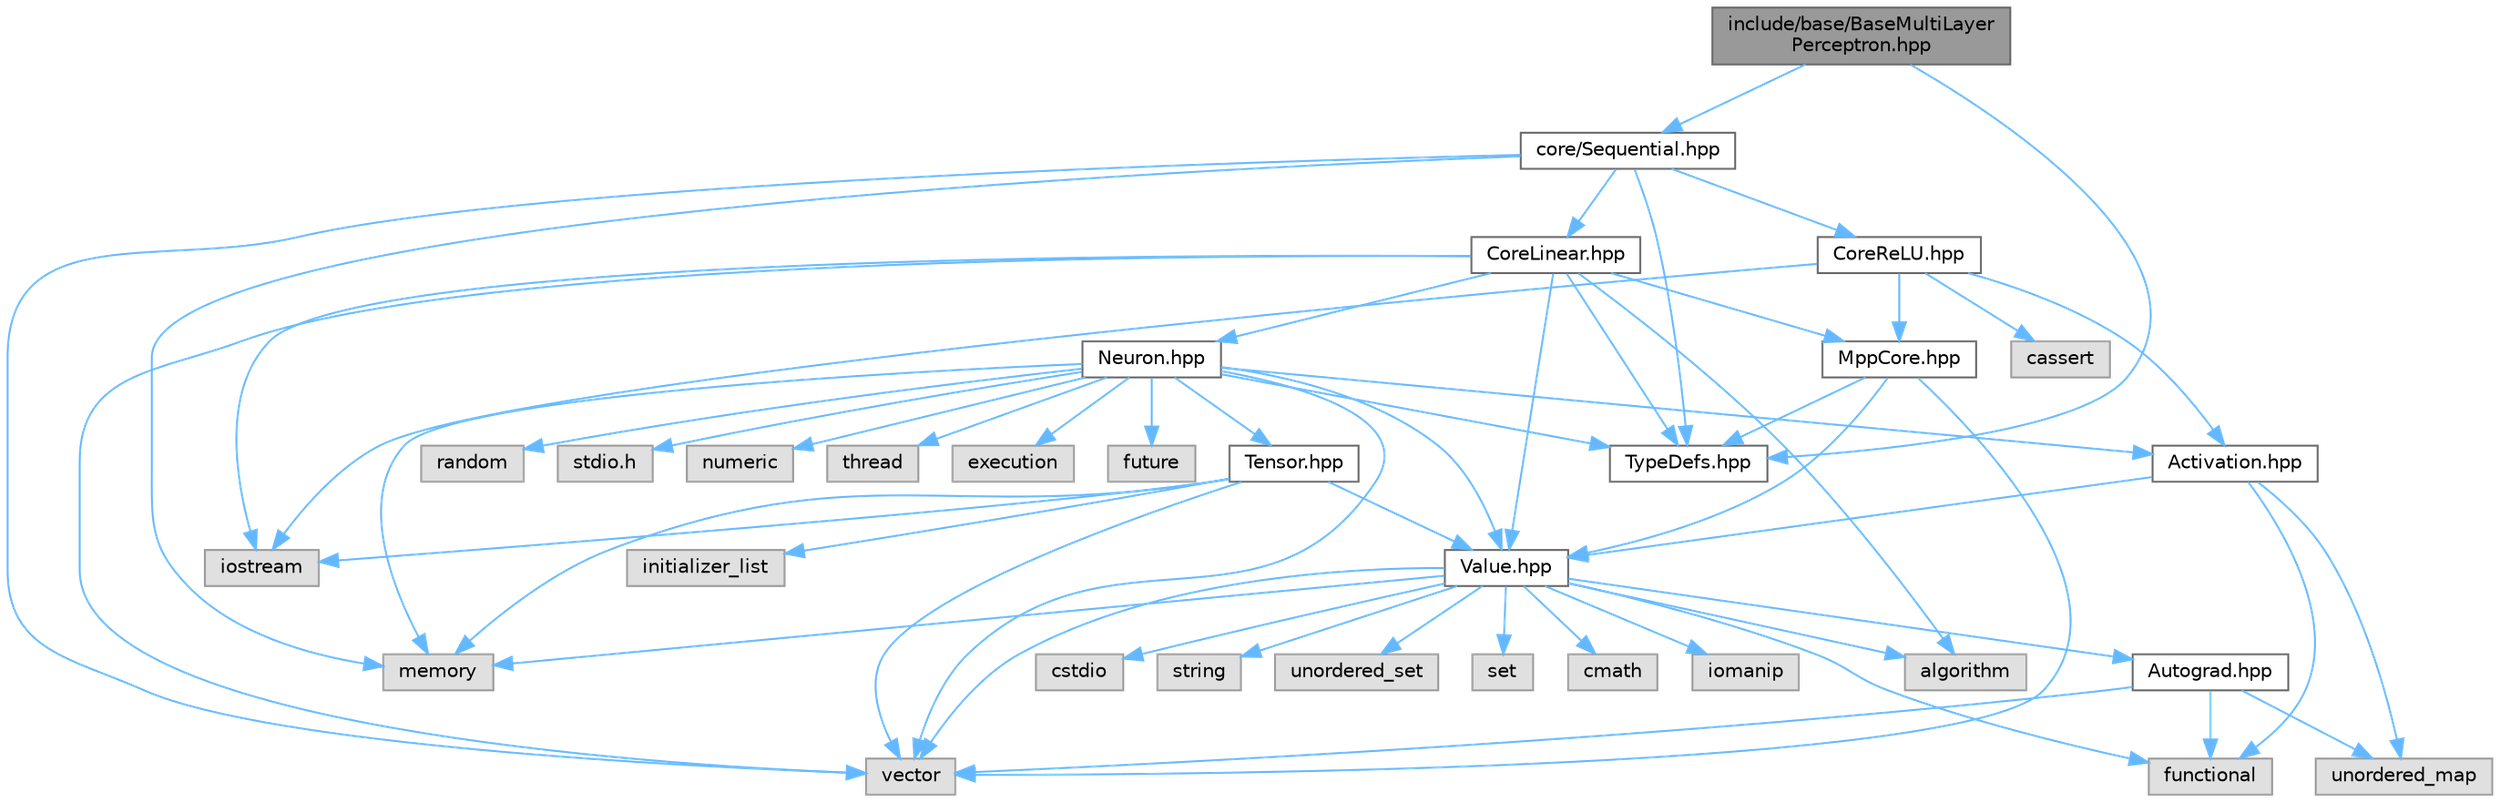digraph "include/base/BaseMultiLayerPerceptron.hpp"
{
 // LATEX_PDF_SIZE
  bgcolor="transparent";
  edge [fontname=Helvetica,fontsize=10,labelfontname=Helvetica,labelfontsize=10];
  node [fontname=Helvetica,fontsize=10,shape=box,height=0.2,width=0.4];
  Node1 [id="Node000001",label="include/base/BaseMultiLayer\lPerceptron.hpp",height=0.2,width=0.4,color="gray40", fillcolor="grey60", style="filled", fontcolor="black",tooltip="Defines a base class for implementing Multi-Layer Perceptron (MLP) networks."];
  Node1 -> Node2 [id="edge1_Node000001_Node000002",color="steelblue1",style="solid",tooltip=" "];
  Node2 [id="Node000002",label="core/Sequential.hpp",height=0.2,width=0.4,color="grey40", fillcolor="white", style="filled",URL="$_sequential_8hpp.html",tooltip="Defines the Sequential class for sequentially stacking neural network layers."];
  Node2 -> Node3 [id="edge2_Node000002_Node000003",color="steelblue1",style="solid",tooltip=" "];
  Node3 [id="Node000003",label="vector",height=0.2,width=0.4,color="grey60", fillcolor="#E0E0E0", style="filled",tooltip=" "];
  Node2 -> Node4 [id="edge3_Node000002_Node000004",color="steelblue1",style="solid",tooltip=" "];
  Node4 [id="Node000004",label="memory",height=0.2,width=0.4,color="grey60", fillcolor="#E0E0E0", style="filled",tooltip=" "];
  Node2 -> Node5 [id="edge4_Node000002_Node000005",color="steelblue1",style="solid",tooltip=" "];
  Node5 [id="Node000005",label="CoreReLU.hpp",height=0.2,width=0.4,color="grey40", fillcolor="white", style="filled",URL="$_core_re_l_u_8hpp.html",tooltip="Defines the CoreReLU class for applying ReLU activation in neural networks."];
  Node5 -> Node6 [id="edge5_Node000005_Node000006",color="steelblue1",style="solid",tooltip=" "];
  Node6 [id="Node000006",label="iostream",height=0.2,width=0.4,color="grey60", fillcolor="#E0E0E0", style="filled",tooltip=" "];
  Node5 -> Node7 [id="edge6_Node000005_Node000007",color="steelblue1",style="solid",tooltip=" "];
  Node7 [id="Node000007",label="cassert",height=0.2,width=0.4,color="grey60", fillcolor="#E0E0E0", style="filled",tooltip=" "];
  Node5 -> Node8 [id="edge7_Node000005_Node000008",color="steelblue1",style="solid",tooltip=" "];
  Node8 [id="Node000008",label="MppCore.hpp",height=0.2,width=0.4,color="grey40", fillcolor="white", style="filled",URL="$_mpp_core_8hpp.html",tooltip="Defines the abstract base class MppCore for core neural network layers."];
  Node8 -> Node3 [id="edge8_Node000008_Node000003",color="steelblue1",style="solid",tooltip=" "];
  Node8 -> Node9 [id="edge9_Node000008_Node000009",color="steelblue1",style="solid",tooltip=" "];
  Node9 [id="Node000009",label="Value.hpp",height=0.2,width=0.4,color="grey40", fillcolor="white", style="filled",URL="$_value_8hpp.html",tooltip="Defines a smallest unit that makes up a neural net."];
  Node9 -> Node10 [id="edge10_Node000009_Node000010",color="steelblue1",style="solid",tooltip=" "];
  Node10 [id="Node000010",label="cstdio",height=0.2,width=0.4,color="grey60", fillcolor="#E0E0E0", style="filled",tooltip=" "];
  Node9 -> Node3 [id="edge11_Node000009_Node000003",color="steelblue1",style="solid",tooltip=" "];
  Node9 -> Node11 [id="edge12_Node000009_Node000011",color="steelblue1",style="solid",tooltip=" "];
  Node11 [id="Node000011",label="string",height=0.2,width=0.4,color="grey60", fillcolor="#E0E0E0", style="filled",tooltip=" "];
  Node9 -> Node12 [id="edge13_Node000009_Node000012",color="steelblue1",style="solid",tooltip=" "];
  Node12 [id="Node000012",label="unordered_set",height=0.2,width=0.4,color="grey60", fillcolor="#E0E0E0", style="filled",tooltip=" "];
  Node9 -> Node13 [id="edge14_Node000009_Node000013",color="steelblue1",style="solid",tooltip=" "];
  Node13 [id="Node000013",label="set",height=0.2,width=0.4,color="grey60", fillcolor="#E0E0E0", style="filled",tooltip=" "];
  Node9 -> Node14 [id="edge15_Node000009_Node000014",color="steelblue1",style="solid",tooltip=" "];
  Node14 [id="Node000014",label="algorithm",height=0.2,width=0.4,color="grey60", fillcolor="#E0E0E0", style="filled",tooltip=" "];
  Node9 -> Node15 [id="edge16_Node000009_Node000015",color="steelblue1",style="solid",tooltip=" "];
  Node15 [id="Node000015",label="cmath",height=0.2,width=0.4,color="grey60", fillcolor="#E0E0E0", style="filled",tooltip=" "];
  Node9 -> Node4 [id="edge17_Node000009_Node000004",color="steelblue1",style="solid",tooltip=" "];
  Node9 -> Node16 [id="edge18_Node000009_Node000016",color="steelblue1",style="solid",tooltip=" "];
  Node16 [id="Node000016",label="functional",height=0.2,width=0.4,color="grey60", fillcolor="#E0E0E0", style="filled",tooltip=" "];
  Node9 -> Node17 [id="edge19_Node000009_Node000017",color="steelblue1",style="solid",tooltip=" "];
  Node17 [id="Node000017",label="iomanip",height=0.2,width=0.4,color="grey60", fillcolor="#E0E0E0", style="filled",tooltip=" "];
  Node9 -> Node18 [id="edge20_Node000009_Node000018",color="steelblue1",style="solid",tooltip=" "];
  Node18 [id="Node000018",label="Autograd.hpp",height=0.2,width=0.4,color="grey40", fillcolor="white", style="filled",URL="$_autograd_8hpp.html",tooltip="Defines the Autograd class for automatic differentiation and gradient computation."];
  Node18 -> Node3 [id="edge21_Node000018_Node000003",color="steelblue1",style="solid",tooltip=" "];
  Node18 -> Node16 [id="edge22_Node000018_Node000016",color="steelblue1",style="solid",tooltip=" "];
  Node18 -> Node19 [id="edge23_Node000018_Node000019",color="steelblue1",style="solid",tooltip=" "];
  Node19 [id="Node000019",label="unordered_map",height=0.2,width=0.4,color="grey60", fillcolor="#E0E0E0", style="filled",tooltip=" "];
  Node8 -> Node20 [id="edge24_Node000008_Node000020",color="steelblue1",style="solid",tooltip=" "];
  Node20 [id="Node000020",label="TypeDefs.hpp",height=0.2,width=0.4,color="grey40", fillcolor="white", style="filled",URL="$_type_defs_8hpp_source.html",tooltip=" "];
  Node5 -> Node21 [id="edge25_Node000005_Node000021",color="steelblue1",style="solid",tooltip=" "];
  Node21 [id="Node000021",label="Activation.hpp",height=0.2,width=0.4,color="grey40", fillcolor="white", style="filled",URL="$_activation_8hpp.html",tooltip="Defines activation functions and their types for neural networks."];
  Node21 -> Node19 [id="edge26_Node000021_Node000019",color="steelblue1",style="solid",tooltip=" "];
  Node21 -> Node16 [id="edge27_Node000021_Node000016",color="steelblue1",style="solid",tooltip=" "];
  Node21 -> Node9 [id="edge28_Node000021_Node000009",color="steelblue1",style="solid",tooltip=" "];
  Node2 -> Node22 [id="edge29_Node000002_Node000022",color="steelblue1",style="solid",tooltip=" "];
  Node22 [id="Node000022",label="CoreLinear.hpp",height=0.2,width=0.4,color="grey40", fillcolor="white", style="filled",URL="$_core_linear_8hpp.html",tooltip="Defines the CoreLinear class for linear transformation in neural networks."];
  Node22 -> Node6 [id="edge30_Node000022_Node000006",color="steelblue1",style="solid",tooltip=" "];
  Node22 -> Node3 [id="edge31_Node000022_Node000003",color="steelblue1",style="solid",tooltip=" "];
  Node22 -> Node14 [id="edge32_Node000022_Node000014",color="steelblue1",style="solid",tooltip=" "];
  Node22 -> Node8 [id="edge33_Node000022_Node000008",color="steelblue1",style="solid",tooltip=" "];
  Node22 -> Node23 [id="edge34_Node000022_Node000023",color="steelblue1",style="solid",tooltip=" "];
  Node23 [id="Node000023",label="Neuron.hpp",height=0.2,width=0.4,color="grey40", fillcolor="white", style="filled",URL="$_neuron_8hpp.html",tooltip="Defines the Neuron class, which represents a single neuron in a neural network, including its weights..."];
  Node23 -> Node9 [id="edge35_Node000023_Node000009",color="steelblue1",style="solid",tooltip=" "];
  Node23 -> Node21 [id="edge36_Node000023_Node000021",color="steelblue1",style="solid",tooltip=" "];
  Node23 -> Node20 [id="edge37_Node000023_Node000020",color="steelblue1",style="solid",tooltip=" "];
  Node23 -> Node24 [id="edge38_Node000023_Node000024",color="steelblue1",style="solid",tooltip=" "];
  Node24 [id="Node000024",label="Tensor.hpp",height=0.2,width=0.4,color="grey40", fillcolor="white", style="filled",URL="$_tensor_8hpp.html",tooltip="Defines Tensor1D and 2D classes that are the main data structures for performing mathematical operati..."];
  Node24 -> Node25 [id="edge39_Node000024_Node000025",color="steelblue1",style="solid",tooltip=" "];
  Node25 [id="Node000025",label="initializer_list",height=0.2,width=0.4,color="grey60", fillcolor="#E0E0E0", style="filled",tooltip=" "];
  Node24 -> Node3 [id="edge40_Node000024_Node000003",color="steelblue1",style="solid",tooltip=" "];
  Node24 -> Node4 [id="edge41_Node000024_Node000004",color="steelblue1",style="solid",tooltip=" "];
  Node24 -> Node6 [id="edge42_Node000024_Node000006",color="steelblue1",style="solid",tooltip=" "];
  Node24 -> Node9 [id="edge43_Node000024_Node000009",color="steelblue1",style="solid",tooltip=" "];
  Node23 -> Node4 [id="edge44_Node000023_Node000004",color="steelblue1",style="solid",tooltip=" "];
  Node23 -> Node3 [id="edge45_Node000023_Node000003",color="steelblue1",style="solid",tooltip=" "];
  Node23 -> Node26 [id="edge46_Node000023_Node000026",color="steelblue1",style="solid",tooltip=" "];
  Node26 [id="Node000026",label="random",height=0.2,width=0.4,color="grey60", fillcolor="#E0E0E0", style="filled",tooltip=" "];
  Node23 -> Node27 [id="edge47_Node000023_Node000027",color="steelblue1",style="solid",tooltip=" "];
  Node27 [id="Node000027",label="stdio.h",height=0.2,width=0.4,color="grey60", fillcolor="#E0E0E0", style="filled",tooltip=" "];
  Node23 -> Node28 [id="edge48_Node000023_Node000028",color="steelblue1",style="solid",tooltip=" "];
  Node28 [id="Node000028",label="numeric",height=0.2,width=0.4,color="grey60", fillcolor="#E0E0E0", style="filled",tooltip=" "];
  Node23 -> Node29 [id="edge49_Node000023_Node000029",color="steelblue1",style="solid",tooltip=" "];
  Node29 [id="Node000029",label="thread",height=0.2,width=0.4,color="grey60", fillcolor="#E0E0E0", style="filled",tooltip=" "];
  Node23 -> Node30 [id="edge50_Node000023_Node000030",color="steelblue1",style="solid",tooltip=" "];
  Node30 [id="Node000030",label="execution",height=0.2,width=0.4,color="grey60", fillcolor="#E0E0E0", style="filled",tooltip=" "];
  Node23 -> Node31 [id="edge51_Node000023_Node000031",color="steelblue1",style="solid",tooltip=" "];
  Node31 [id="Node000031",label="future",height=0.2,width=0.4,color="grey60", fillcolor="#E0E0E0", style="filled",tooltip=" "];
  Node22 -> Node9 [id="edge52_Node000022_Node000009",color="steelblue1",style="solid",tooltip=" "];
  Node22 -> Node20 [id="edge53_Node000022_Node000020",color="steelblue1",style="solid",tooltip=" "];
  Node2 -> Node20 [id="edge54_Node000002_Node000020",color="steelblue1",style="solid",tooltip=" "];
  Node1 -> Node20 [id="edge55_Node000001_Node000020",color="steelblue1",style="solid",tooltip=" "];
}
